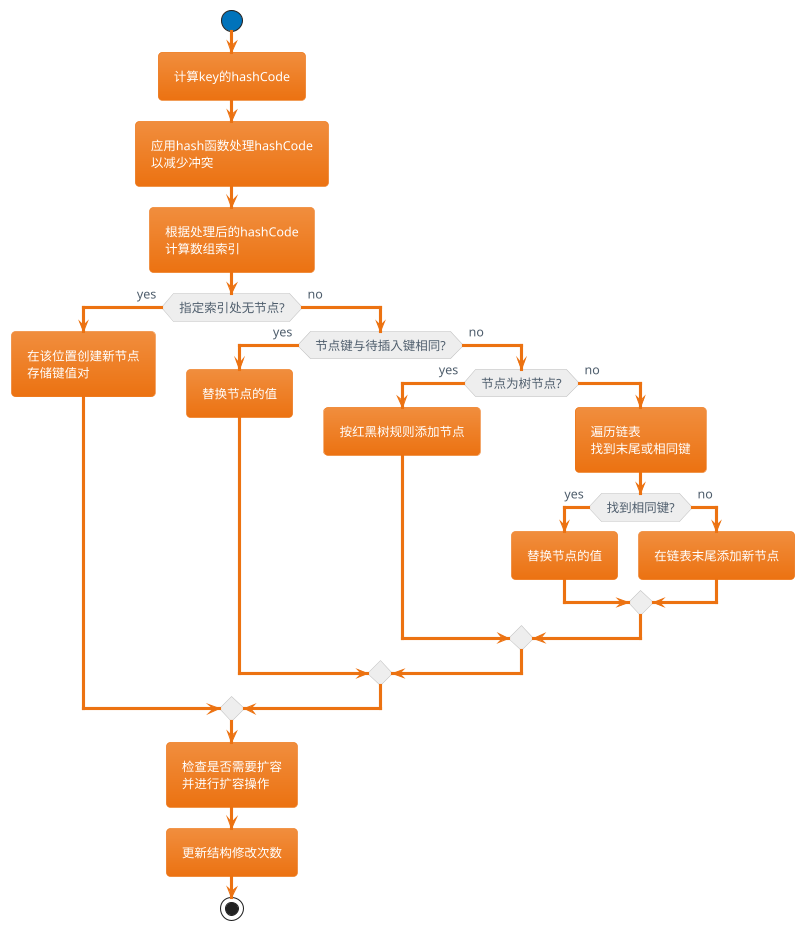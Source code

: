 @startuml
!theme aws-orange


start
:计算key的hashCode;
:应用hash函数处理hashCode\n以减少冲突;
:根据处理后的hashCode\n计算数组索引;
if (指定索引处无节点?) then (yes)
  :在该位置创建新节点\n存储键值对;
else (no)
  if (节点键与待插入键相同?) then (yes)
    :替换节点的值;
  else (no)
    if (节点为树节点?) then (yes)
      :按红黑树规则添加节点;
    else (no)
      :遍历链表\n找到末尾或相同键;
      if (找到相同键?) then (yes)
        :替换节点的值;
      else (no)
        :在链表末尾添加新节点;
      endif
    endif
  endif
endif
:检查是否需要扩容\n并进行扩容操作;
:更新结构修改次数;
stop

@enduml
